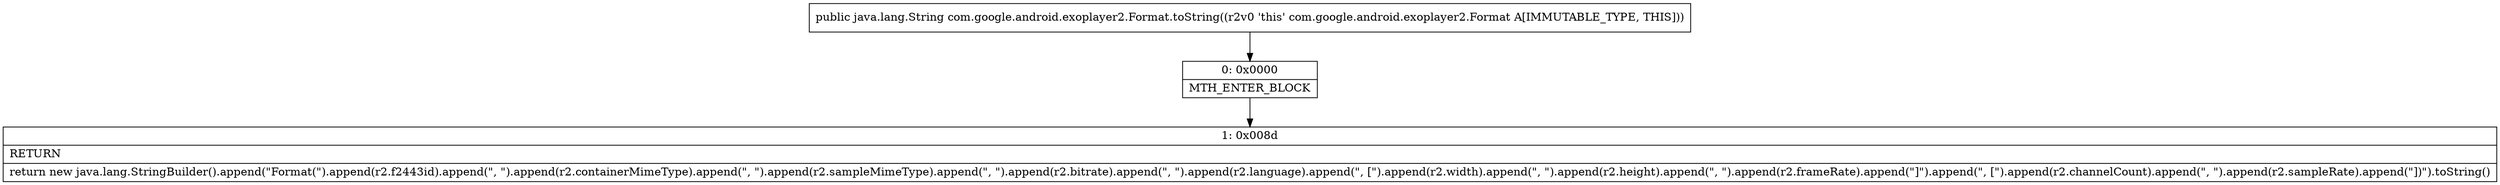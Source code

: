 digraph "CFG forcom.google.android.exoplayer2.Format.toString()Ljava\/lang\/String;" {
Node_0 [shape=record,label="{0\:\ 0x0000|MTH_ENTER_BLOCK\l}"];
Node_1 [shape=record,label="{1\:\ 0x008d|RETURN\l|return new java.lang.StringBuilder().append(\"Format(\").append(r2.f2443id).append(\", \").append(r2.containerMimeType).append(\", \").append(r2.sampleMimeType).append(\", \").append(r2.bitrate).append(\", \").append(r2.language).append(\", [\").append(r2.width).append(\", \").append(r2.height).append(\", \").append(r2.frameRate).append(\"]\").append(\", [\").append(r2.channelCount).append(\", \").append(r2.sampleRate).append(\"])\").toString()\l}"];
MethodNode[shape=record,label="{public java.lang.String com.google.android.exoplayer2.Format.toString((r2v0 'this' com.google.android.exoplayer2.Format A[IMMUTABLE_TYPE, THIS])) }"];
MethodNode -> Node_0;
Node_0 -> Node_1;
}


